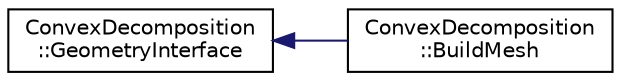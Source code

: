 digraph "Graphical Class Hierarchy"
{
  edge [fontname="Helvetica",fontsize="10",labelfontname="Helvetica",labelfontsize="10"];
  node [fontname="Helvetica",fontsize="10",shape=record];
  rankdir="LR";
  Node1 [label="ConvexDecomposition\l::GeometryInterface",height=0.2,width=0.4,color="black", fillcolor="white", style="filled",URL="$class_convex_decomposition_1_1_geometry_interface.html"];
  Node1 -> Node2 [dir="back",color="midnightblue",fontsize="10",style="solid",fontname="Helvetica"];
  Node2 [label="ConvexDecomposition\l::BuildMesh",height=0.2,width=0.4,color="black", fillcolor="white", style="filled",URL="$class_convex_decomposition_1_1_build_mesh.html"];
}

